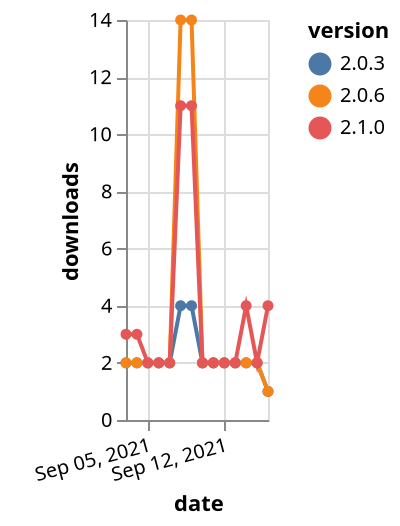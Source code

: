 {"$schema": "https://vega.github.io/schema/vega-lite/v5.json", "description": "A simple bar chart with embedded data.", "data": {"values": [{"date": "2021-09-03", "total": 2444, "delta": 2, "version": "2.0.3"}, {"date": "2021-09-04", "total": 2446, "delta": 2, "version": "2.0.3"}, {"date": "2021-09-05", "total": 2448, "delta": 2, "version": "2.0.3"}, {"date": "2021-09-06", "total": 2450, "delta": 2, "version": "2.0.3"}, {"date": "2021-09-07", "total": 2452, "delta": 2, "version": "2.0.3"}, {"date": "2021-09-08", "total": 2456, "delta": 4, "version": "2.0.3"}, {"date": "2021-09-09", "total": 2460, "delta": 4, "version": "2.0.3"}, {"date": "2021-09-10", "total": 2462, "delta": 2, "version": "2.0.3"}, {"date": "2021-09-11", "total": 2464, "delta": 2, "version": "2.0.3"}, {"date": "2021-09-12", "total": 2466, "delta": 2, "version": "2.0.3"}, {"date": "2021-09-13", "total": 2468, "delta": 2, "version": "2.0.3"}, {"date": "2021-09-14", "total": 2470, "delta": 2, "version": "2.0.3"}, {"date": "2021-09-15", "total": 2472, "delta": 2, "version": "2.0.3"}, {"date": "2021-09-16", "total": 2473, "delta": 1, "version": "2.0.3"}, {"date": "2021-09-03", "total": 3377, "delta": 2, "version": "2.0.6"}, {"date": "2021-09-04", "total": 3379, "delta": 2, "version": "2.0.6"}, {"date": "2021-09-05", "total": 3381, "delta": 2, "version": "2.0.6"}, {"date": "2021-09-06", "total": 3383, "delta": 2, "version": "2.0.6"}, {"date": "2021-09-07", "total": 3385, "delta": 2, "version": "2.0.6"}, {"date": "2021-09-08", "total": 3399, "delta": 14, "version": "2.0.6"}, {"date": "2021-09-09", "total": 3413, "delta": 14, "version": "2.0.6"}, {"date": "2021-09-10", "total": 3415, "delta": 2, "version": "2.0.6"}, {"date": "2021-09-11", "total": 3417, "delta": 2, "version": "2.0.6"}, {"date": "2021-09-12", "total": 3419, "delta": 2, "version": "2.0.6"}, {"date": "2021-09-13", "total": 3421, "delta": 2, "version": "2.0.6"}, {"date": "2021-09-14", "total": 3423, "delta": 2, "version": "2.0.6"}, {"date": "2021-09-15", "total": 3425, "delta": 2, "version": "2.0.6"}, {"date": "2021-09-16", "total": 3426, "delta": 1, "version": "2.0.6"}, {"date": "2021-09-03", "total": 867, "delta": 3, "version": "2.1.0"}, {"date": "2021-09-04", "total": 870, "delta": 3, "version": "2.1.0"}, {"date": "2021-09-05", "total": 872, "delta": 2, "version": "2.1.0"}, {"date": "2021-09-06", "total": 874, "delta": 2, "version": "2.1.0"}, {"date": "2021-09-07", "total": 876, "delta": 2, "version": "2.1.0"}, {"date": "2021-09-08", "total": 887, "delta": 11, "version": "2.1.0"}, {"date": "2021-09-09", "total": 898, "delta": 11, "version": "2.1.0"}, {"date": "2021-09-10", "total": 900, "delta": 2, "version": "2.1.0"}, {"date": "2021-09-11", "total": 902, "delta": 2, "version": "2.1.0"}, {"date": "2021-09-12", "total": 904, "delta": 2, "version": "2.1.0"}, {"date": "2021-09-13", "total": 906, "delta": 2, "version": "2.1.0"}, {"date": "2021-09-14", "total": 910, "delta": 4, "version": "2.1.0"}, {"date": "2021-09-15", "total": 912, "delta": 2, "version": "2.1.0"}, {"date": "2021-09-16", "total": 916, "delta": 4, "version": "2.1.0"}]}, "width": "container", "mark": {"type": "line", "point": {"filled": true}}, "encoding": {"x": {"field": "date", "type": "temporal", "timeUnit": "yearmonthdate", "title": "date", "axis": {"labelAngle": -15}}, "y": {"field": "delta", "type": "quantitative", "title": "downloads"}, "color": {"field": "version", "type": "nominal"}, "tooltip": {"field": "delta"}}}